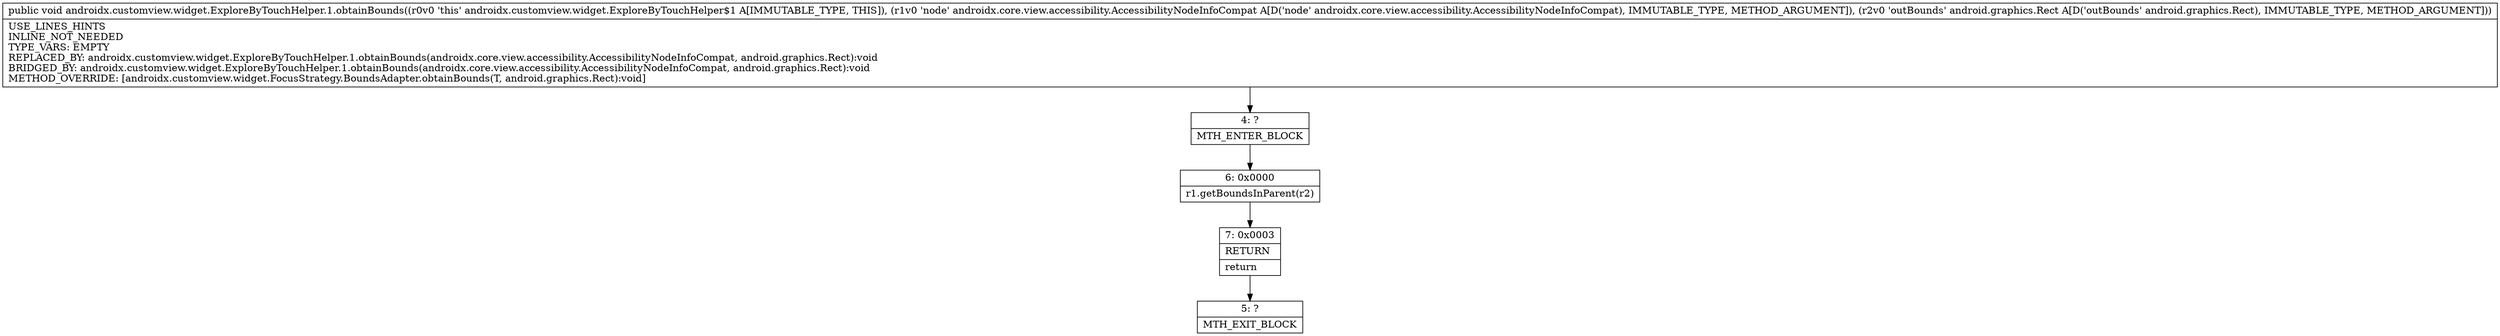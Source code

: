 digraph "CFG forandroidx.customview.widget.ExploreByTouchHelper.1.obtainBounds(Landroidx\/core\/view\/accessibility\/AccessibilityNodeInfoCompat;Landroid\/graphics\/Rect;)V" {
Node_4 [shape=record,label="{4\:\ ?|MTH_ENTER_BLOCK\l}"];
Node_6 [shape=record,label="{6\:\ 0x0000|r1.getBoundsInParent(r2)\l}"];
Node_7 [shape=record,label="{7\:\ 0x0003|RETURN\l|return\l}"];
Node_5 [shape=record,label="{5\:\ ?|MTH_EXIT_BLOCK\l}"];
MethodNode[shape=record,label="{public void androidx.customview.widget.ExploreByTouchHelper.1.obtainBounds((r0v0 'this' androidx.customview.widget.ExploreByTouchHelper$1 A[IMMUTABLE_TYPE, THIS]), (r1v0 'node' androidx.core.view.accessibility.AccessibilityNodeInfoCompat A[D('node' androidx.core.view.accessibility.AccessibilityNodeInfoCompat), IMMUTABLE_TYPE, METHOD_ARGUMENT]), (r2v0 'outBounds' android.graphics.Rect A[D('outBounds' android.graphics.Rect), IMMUTABLE_TYPE, METHOD_ARGUMENT]))  | USE_LINES_HINTS\lINLINE_NOT_NEEDED\lTYPE_VARS: EMPTY\lREPLACED_BY: androidx.customview.widget.ExploreByTouchHelper.1.obtainBounds(androidx.core.view.accessibility.AccessibilityNodeInfoCompat, android.graphics.Rect):void\lBRIDGED_BY: androidx.customview.widget.ExploreByTouchHelper.1.obtainBounds(androidx.core.view.accessibility.AccessibilityNodeInfoCompat, android.graphics.Rect):void\lMETHOD_OVERRIDE: [androidx.customview.widget.FocusStrategy.BoundsAdapter.obtainBounds(T, android.graphics.Rect):void]\l}"];
MethodNode -> Node_4;Node_4 -> Node_6;
Node_6 -> Node_7;
Node_7 -> Node_5;
}

